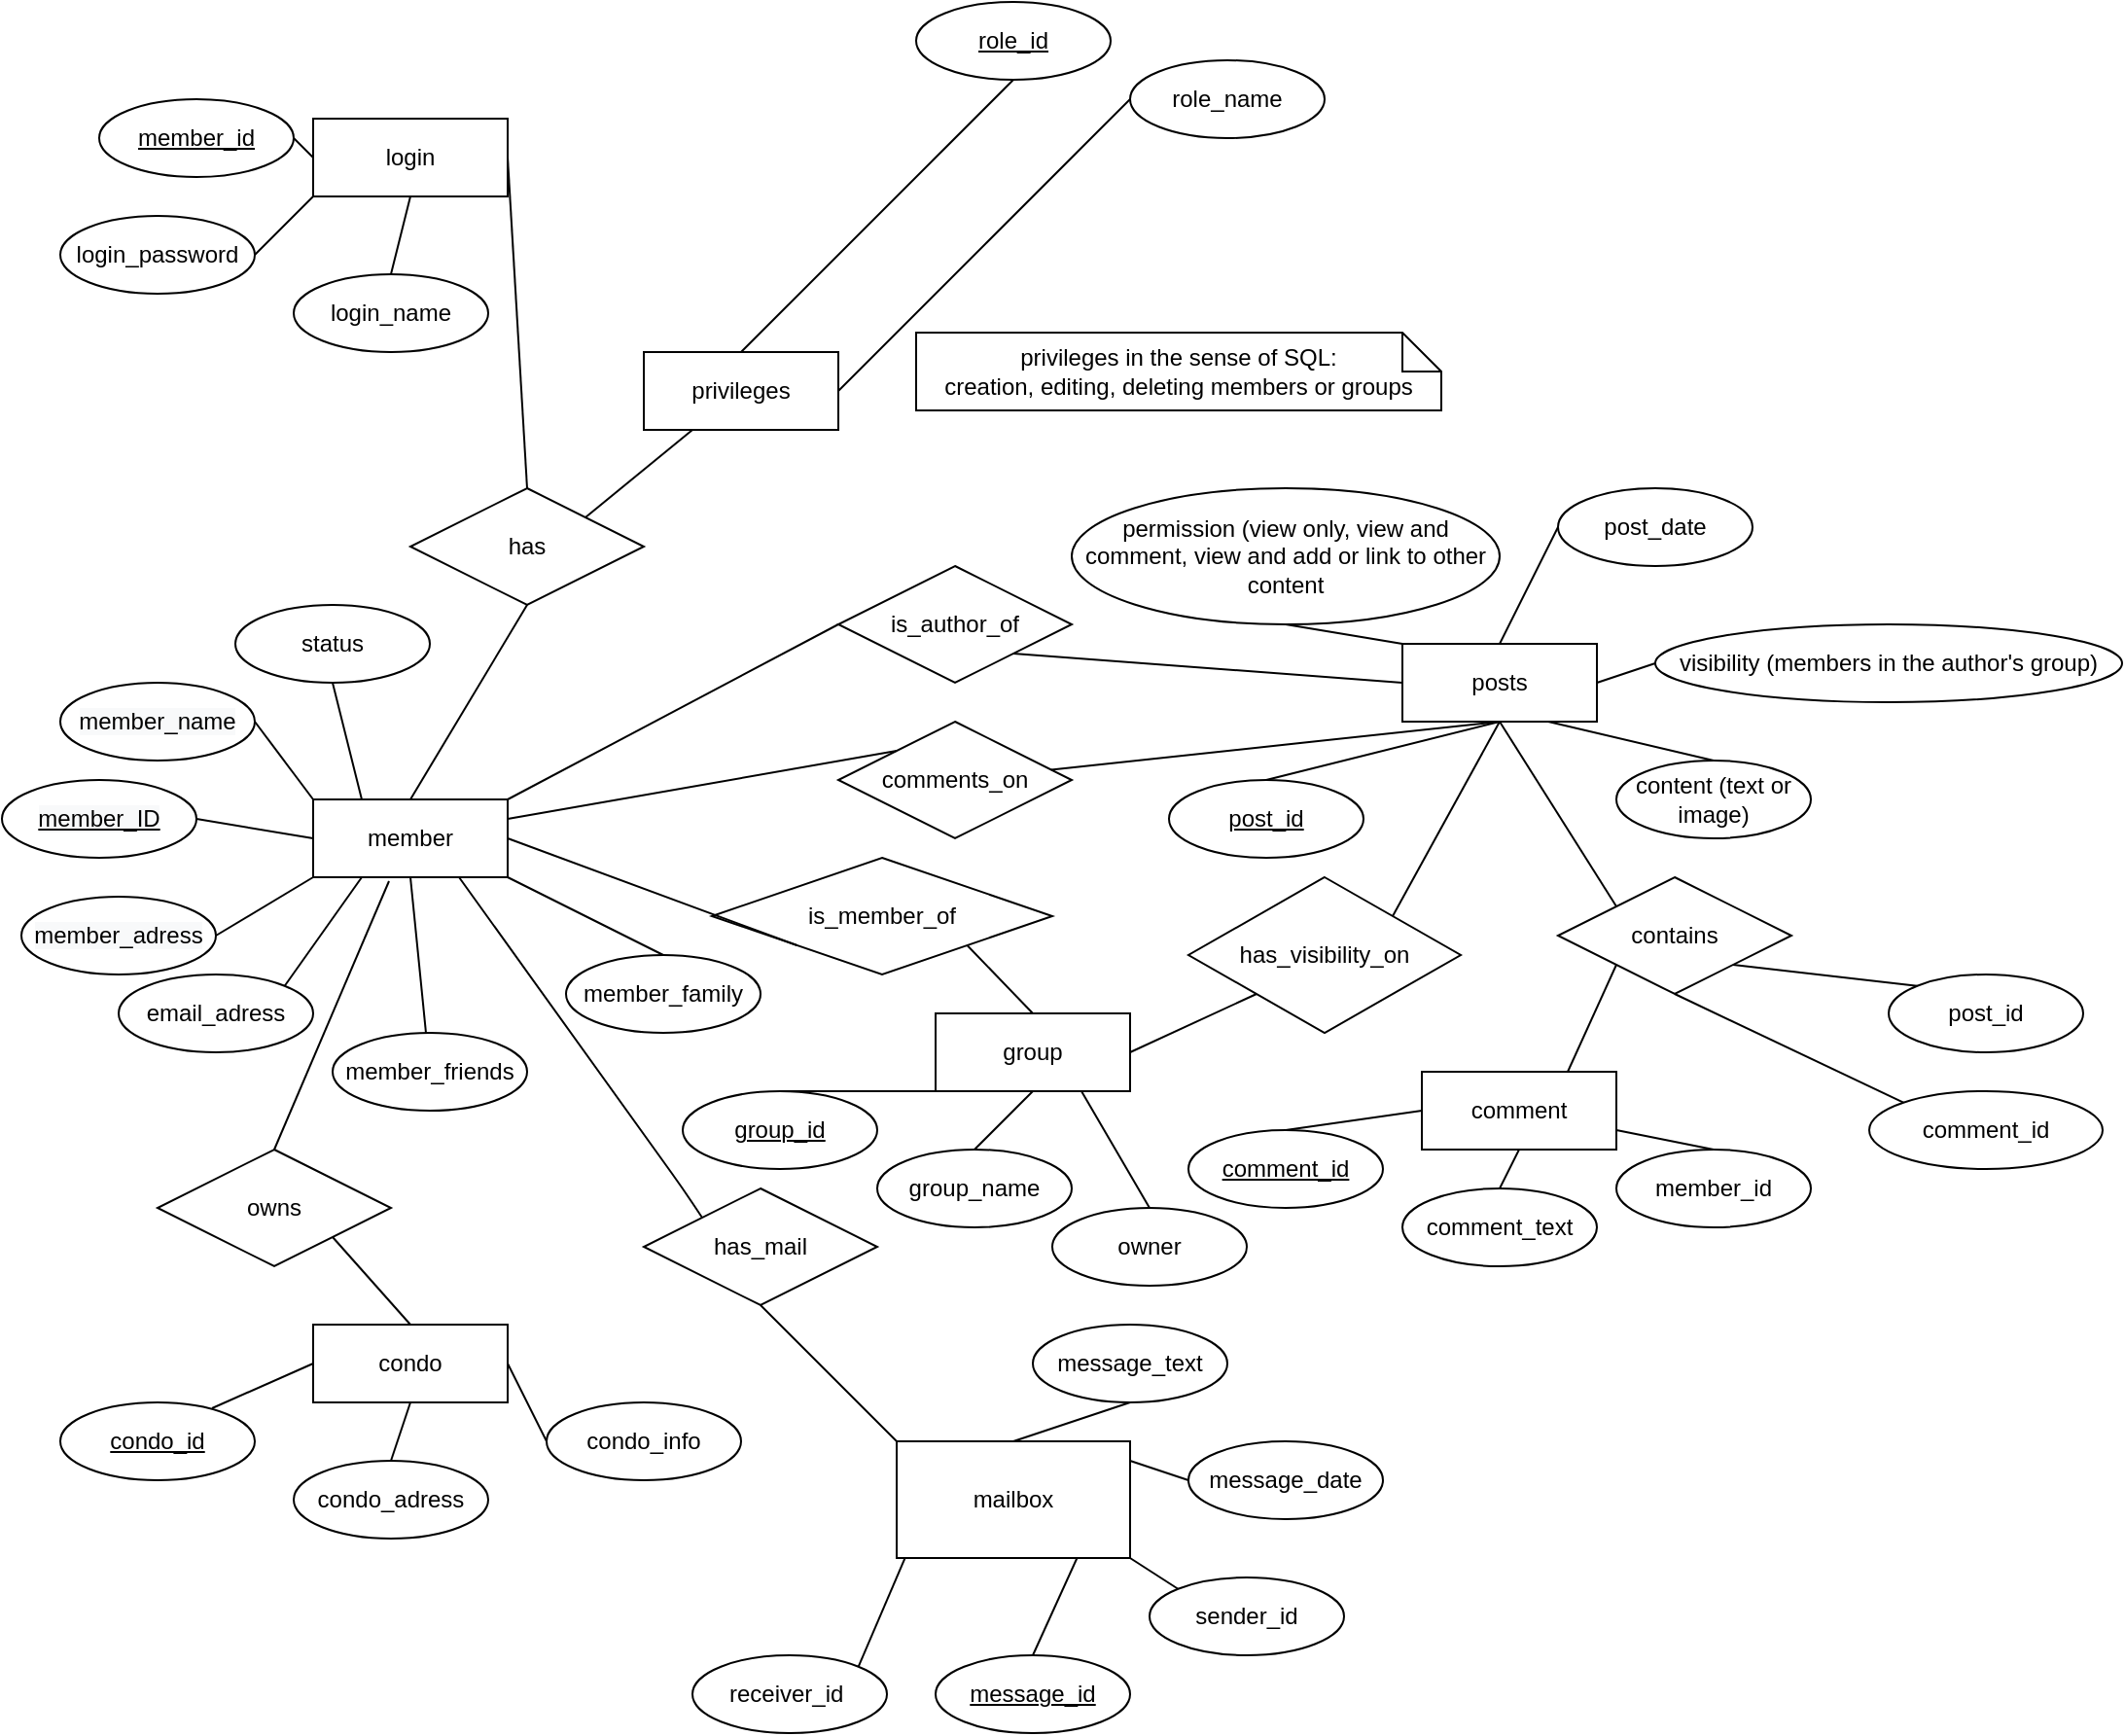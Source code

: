 <mxfile version="13.9.8" type="device"><diagram id="R2lEEEUBdFMjLlhIrx00" name="Page-1"><mxGraphModel dx="1662" dy="1862" grid="1" gridSize="10" guides="1" tooltips="1" connect="1" arrows="1" fold="1" page="1" pageScale="1" pageWidth="850" pageHeight="1100" math="0" shadow="0" extFonts="Permanent Marker^https://fonts.googleapis.com/css?family=Permanent+Marker"><root><mxCell id="0"/><mxCell id="1" parent="0"/><mxCell id="h3ni8Memsmb077APxhq8-2" value="member" style="whiteSpace=wrap;html=1;align=center;" parent="1" vertex="1"><mxGeometry x="170" y="390" width="100" height="40" as="geometry"/></mxCell><mxCell id="h3ni8Memsmb077APxhq8-4" value="email_adress" style="ellipse;whiteSpace=wrap;html=1;align=center;" parent="1" vertex="1"><mxGeometry x="70" y="480" width="100" height="40" as="geometry"/></mxCell><mxCell id="h3ni8Memsmb077APxhq8-8" value="member_family" style="ellipse;whiteSpace=wrap;html=1;align=center;" parent="1" vertex="1"><mxGeometry x="300" y="470" width="100" height="40" as="geometry"/></mxCell><mxCell id="h3ni8Memsmb077APxhq8-9" value="member_friends" style="ellipse;whiteSpace=wrap;html=1;align=center;" parent="1" vertex="1"><mxGeometry x="180" y="510" width="100" height="40" as="geometry"/></mxCell><mxCell id="h3ni8Memsmb077APxhq8-10" value="has" style="shape=rhombus;perimeter=rhombusPerimeter;whiteSpace=wrap;html=1;align=center;" parent="1" vertex="1"><mxGeometry x="220" y="230" width="120" height="60" as="geometry"/></mxCell><mxCell id="h3ni8Memsmb077APxhq8-11" value="login" style="whiteSpace=wrap;html=1;align=center;" parent="1" vertex="1"><mxGeometry x="170" y="40" width="100" height="40" as="geometry"/></mxCell><mxCell id="h3ni8Memsmb077APxhq8-13" value="login_password" style="ellipse;whiteSpace=wrap;html=1;align=center;" parent="1" vertex="1"><mxGeometry x="40" y="90" width="100" height="40" as="geometry"/></mxCell><mxCell id="h3ni8Memsmb077APxhq8-14" value="login_name" style="ellipse;whiteSpace=wrap;html=1;align=center;" parent="1" vertex="1"><mxGeometry x="160" y="120" width="100" height="40" as="geometry"/></mxCell><mxCell id="h3ni8Memsmb077APxhq8-17" value="member_id" style="ellipse;whiteSpace=wrap;html=1;align=center;fontStyle=4;" parent="1" vertex="1"><mxGeometry x="60" y="30" width="100" height="40" as="geometry"/></mxCell><mxCell id="h3ni8Memsmb077APxhq8-18" value="&lt;span style=&quot;color: rgb(0 , 0 , 0) ; font-family: &amp;#34;helvetica&amp;#34; ; font-size: 12px ; font-style: normal ; font-weight: 400 ; letter-spacing: normal ; text-align: center ; text-indent: 0px ; text-transform: none ; word-spacing: 0px ; background-color: rgb(248 , 249 , 250) ; display: inline ; float: none&quot;&gt;member_adress&lt;/span&gt;" style="ellipse;whiteSpace=wrap;html=1;align=center;" parent="1" vertex="1"><mxGeometry x="20" y="440" width="100" height="40" as="geometry"/></mxCell><mxCell id="h3ni8Memsmb077APxhq8-19" value="&#10;&#10;&lt;span style=&quot;color: rgb(0, 0, 0); font-family: helvetica; font-size: 12px; font-style: normal; font-weight: 400; letter-spacing: normal; text-align: center; text-indent: 0px; text-transform: none; word-spacing: 0px; background-color: rgb(248, 249, 250); display: inline; float: none;&quot;&gt;member_ID&lt;/span&gt;&#10;&#10;" style="ellipse;whiteSpace=wrap;html=1;align=center;fontStyle=4;" parent="1" vertex="1"><mxGeometry x="10" y="380" width="100" height="40" as="geometry"/></mxCell><mxCell id="h3ni8Memsmb077APxhq8-20" value="&#10;&#10;&lt;span style=&quot;color: rgb(0, 0, 0); font-family: helvetica; font-size: 12px; font-style: normal; font-weight: 400; letter-spacing: normal; text-align: center; text-indent: 0px; text-transform: none; word-spacing: 0px; background-color: rgb(248, 249, 250); display: inline; float: none;&quot;&gt;member_name&lt;/span&gt;&#10;&#10;" style="ellipse;whiteSpace=wrap;html=1;align=center;" parent="1" vertex="1"><mxGeometry x="40" y="330" width="100" height="40" as="geometry"/></mxCell><mxCell id="h3ni8Memsmb077APxhq8-21" value="" style="endArrow=none;html=1;exitX=1;exitY=0.5;exitDx=0;exitDy=0;entryX=0;entryY=0.5;entryDx=0;entryDy=0;" parent="1" source="h3ni8Memsmb077APxhq8-17" target="h3ni8Memsmb077APxhq8-11" edge="1"><mxGeometry width="50" height="50" relative="1" as="geometry"><mxPoint x="400" y="280" as="sourcePoint"/><mxPoint x="450" y="230" as="targetPoint"/></mxGeometry></mxCell><mxCell id="h3ni8Memsmb077APxhq8-22" value="" style="endArrow=none;html=1;exitX=0.5;exitY=0;exitDx=0;exitDy=0;entryX=0.5;entryY=1;entryDx=0;entryDy=0;" parent="1" source="h3ni8Memsmb077APxhq8-14" target="h3ni8Memsmb077APxhq8-11" edge="1"><mxGeometry width="50" height="50" relative="1" as="geometry"><mxPoint x="400" y="280" as="sourcePoint"/><mxPoint x="450" y="230" as="targetPoint"/></mxGeometry></mxCell><mxCell id="h3ni8Memsmb077APxhq8-23" value="" style="endArrow=none;html=1;exitX=1;exitY=0.5;exitDx=0;exitDy=0;entryX=0;entryY=1;entryDx=0;entryDy=0;" parent="1" source="h3ni8Memsmb077APxhq8-13" target="h3ni8Memsmb077APxhq8-11" edge="1"><mxGeometry width="50" height="50" relative="1" as="geometry"><mxPoint x="400" y="280" as="sourcePoint"/><mxPoint x="450" y="230" as="targetPoint"/></mxGeometry></mxCell><mxCell id="h3ni8Memsmb077APxhq8-24" value="privileges" style="whiteSpace=wrap;html=1;align=center;" parent="1" vertex="1"><mxGeometry x="340" y="160" width="100" height="40" as="geometry"/></mxCell><mxCell id="h3ni8Memsmb077APxhq8-25" value="role_id" style="ellipse;whiteSpace=wrap;html=1;align=center;fontStyle=4;" parent="1" vertex="1"><mxGeometry x="480" y="-20" width="100" height="40" as="geometry"/></mxCell><mxCell id="h3ni8Memsmb077APxhq8-27" value="role_name" style="ellipse;whiteSpace=wrap;html=1;align=center;" parent="1" vertex="1"><mxGeometry x="590" y="10" width="100" height="40" as="geometry"/></mxCell><mxCell id="h3ni8Memsmb077APxhq8-33" value="" style="endArrow=none;html=1;entryX=0;entryY=0.5;entryDx=0;entryDy=0;exitX=1;exitY=0.5;exitDx=0;exitDy=0;" parent="1" source="h3ni8Memsmb077APxhq8-24" target="h3ni8Memsmb077APxhq8-27" edge="1"><mxGeometry width="50" height="50" relative="1" as="geometry"><mxPoint x="400" y="160" as="sourcePoint"/><mxPoint x="450" y="110" as="targetPoint"/></mxGeometry></mxCell><mxCell id="h3ni8Memsmb077APxhq8-35" value="" style="endArrow=none;html=1;entryX=0.5;entryY=0;entryDx=0;entryDy=0;exitX=0.5;exitY=1;exitDx=0;exitDy=0;" parent="1" source="h3ni8Memsmb077APxhq8-25" target="h3ni8Memsmb077APxhq8-24" edge="1"><mxGeometry width="50" height="50" relative="1" as="geometry"><mxPoint x="400" y="160" as="sourcePoint"/><mxPoint x="450" y="110" as="targetPoint"/></mxGeometry></mxCell><mxCell id="h3ni8Memsmb077APxhq8-40" value="" style="endArrow=none;html=1;entryX=1;entryY=0.5;entryDx=0;entryDy=0;exitX=0.5;exitY=0;exitDx=0;exitDy=0;" parent="1" source="h3ni8Memsmb077APxhq8-10" target="h3ni8Memsmb077APxhq8-11" edge="1"><mxGeometry width="50" height="50" relative="1" as="geometry"><mxPoint x="400" y="160" as="sourcePoint"/><mxPoint x="450" y="110" as="targetPoint"/></mxGeometry></mxCell><mxCell id="h3ni8Memsmb077APxhq8-41" value="" style="endArrow=none;html=1;entryX=0.5;entryY=1;entryDx=0;entryDy=0;exitX=0.5;exitY=0;exitDx=0;exitDy=0;" parent="1" source="h3ni8Memsmb077APxhq8-2" target="h3ni8Memsmb077APxhq8-10" edge="1"><mxGeometry width="50" height="50" relative="1" as="geometry"><mxPoint x="400" y="380" as="sourcePoint"/><mxPoint x="450" y="330" as="targetPoint"/></mxGeometry></mxCell><mxCell id="h3ni8Memsmb077APxhq8-42" value="" style="endArrow=none;html=1;exitX=1;exitY=0.5;exitDx=0;exitDy=0;entryX=0;entryY=1;entryDx=0;entryDy=0;" parent="1" source="h3ni8Memsmb077APxhq8-18" target="h3ni8Memsmb077APxhq8-2" edge="1"><mxGeometry width="50" height="50" relative="1" as="geometry"><mxPoint x="400" y="380" as="sourcePoint"/><mxPoint x="450" y="330" as="targetPoint"/></mxGeometry></mxCell><mxCell id="h3ni8Memsmb077APxhq8-43" value="" style="endArrow=none;html=1;exitX=1;exitY=1;exitDx=0;exitDy=0;entryX=0.5;entryY=0;entryDx=0;entryDy=0;" parent="1" source="h3ni8Memsmb077APxhq8-2" target="h3ni8Memsmb077APxhq8-8" edge="1"><mxGeometry width="50" height="50" relative="1" as="geometry"><mxPoint x="400" y="380" as="sourcePoint"/><mxPoint x="450" y="330" as="targetPoint"/></mxGeometry></mxCell><mxCell id="h3ni8Memsmb077APxhq8-44" value="" style="endArrow=none;html=1;exitX=1;exitY=0.5;exitDx=0;exitDy=0;entryX=0;entryY=0.5;entryDx=0;entryDy=0;" parent="1" source="h3ni8Memsmb077APxhq8-19" target="h3ni8Memsmb077APxhq8-2" edge="1"><mxGeometry width="50" height="50" relative="1" as="geometry"><mxPoint x="400" y="380" as="sourcePoint"/><mxPoint x="450" y="330" as="targetPoint"/></mxGeometry></mxCell><mxCell id="h3ni8Memsmb077APxhq8-45" value="" style="endArrow=none;html=1;entryX=1;entryY=0.5;entryDx=0;entryDy=0;exitX=0;exitY=0;exitDx=0;exitDy=0;" parent="1" source="h3ni8Memsmb077APxhq8-2" target="h3ni8Memsmb077APxhq8-20" edge="1"><mxGeometry width="50" height="50" relative="1" as="geometry"><mxPoint x="400" y="380" as="sourcePoint"/><mxPoint x="450" y="330" as="targetPoint"/></mxGeometry></mxCell><mxCell id="h3ni8Memsmb077APxhq8-46" value="" style="endArrow=none;html=1;entryX=0.5;entryY=1;entryDx=0;entryDy=0;" parent="1" source="h3ni8Memsmb077APxhq8-9" target="h3ni8Memsmb077APxhq8-2" edge="1"><mxGeometry width="50" height="50" relative="1" as="geometry"><mxPoint x="400" y="380" as="sourcePoint"/><mxPoint x="450" y="330" as="targetPoint"/></mxGeometry></mxCell><mxCell id="h3ni8Memsmb077APxhq8-47" value="" style="endArrow=none;html=1;exitX=1;exitY=0;exitDx=0;exitDy=0;entryX=0.25;entryY=1;entryDx=0;entryDy=0;" parent="1" source="h3ni8Memsmb077APxhq8-4" target="h3ni8Memsmb077APxhq8-2" edge="1"><mxGeometry width="50" height="50" relative="1" as="geometry"><mxPoint x="400" y="380" as="sourcePoint"/><mxPoint x="450" y="330" as="targetPoint"/></mxGeometry></mxCell><mxCell id="h3ni8Memsmb077APxhq8-49" value="" style="endArrow=none;html=1;exitX=1;exitY=0;exitDx=0;exitDy=0;entryX=0.25;entryY=1;entryDx=0;entryDy=0;" parent="1" source="h3ni8Memsmb077APxhq8-10" target="h3ni8Memsmb077APxhq8-24" edge="1"><mxGeometry width="50" height="50" relative="1" as="geometry"><mxPoint x="400" y="210" as="sourcePoint"/><mxPoint x="450" y="160" as="targetPoint"/></mxGeometry></mxCell><mxCell id="h3ni8Memsmb077APxhq8-50" value="is_member_of" style="shape=rhombus;perimeter=rhombusPerimeter;whiteSpace=wrap;html=1;align=center;" parent="1" vertex="1"><mxGeometry x="375" y="420" width="175" height="60" as="geometry"/></mxCell><mxCell id="h3ni8Memsmb077APxhq8-51" value="group" style="whiteSpace=wrap;html=1;align=center;" parent="1" vertex="1"><mxGeometry x="490" y="500" width="100" height="40" as="geometry"/></mxCell><mxCell id="h3ni8Memsmb077APxhq8-52" value="group_id" style="ellipse;whiteSpace=wrap;html=1;align=center;fontStyle=4;" parent="1" vertex="1"><mxGeometry x="360" y="540" width="100" height="40" as="geometry"/></mxCell><mxCell id="h3ni8Memsmb077APxhq8-53" value="group_name" style="ellipse;whiteSpace=wrap;html=1;align=center;" parent="1" vertex="1"><mxGeometry x="460" y="570" width="100" height="40" as="geometry"/></mxCell><mxCell id="h3ni8Memsmb077APxhq8-54" value="" style="endArrow=none;html=1;exitX=0.5;exitY=0;exitDx=0;exitDy=0;entryX=0.5;entryY=1;entryDx=0;entryDy=0;" parent="1" source="h3ni8Memsmb077APxhq8-53" target="h3ni8Memsmb077APxhq8-51" edge="1"><mxGeometry width="50" height="50" relative="1" as="geometry"><mxPoint x="400" y="460" as="sourcePoint"/><mxPoint x="450" y="410" as="targetPoint"/></mxGeometry></mxCell><mxCell id="h3ni8Memsmb077APxhq8-55" value="" style="endArrow=none;html=1;entryX=0.25;entryY=1;entryDx=0;entryDy=0;exitX=0.5;exitY=0;exitDx=0;exitDy=0;" parent="1" source="h3ni8Memsmb077APxhq8-52" target="h3ni8Memsmb077APxhq8-51" edge="1"><mxGeometry width="50" height="50" relative="1" as="geometry"><mxPoint x="400" y="460" as="sourcePoint"/><mxPoint x="450" y="410" as="targetPoint"/></mxGeometry></mxCell><mxCell id="h3ni8Memsmb077APxhq8-56" value="" style="endArrow=none;html=1;exitX=1;exitY=0.5;exitDx=0;exitDy=0;entryX=0;entryY=1;entryDx=0;entryDy=0;" parent="1" source="h3ni8Memsmb077APxhq8-2" target="h3ni8Memsmb077APxhq8-50" edge="1"><mxGeometry width="50" height="50" relative="1" as="geometry"><mxPoint x="400" y="460" as="sourcePoint"/><mxPoint x="450" y="410" as="targetPoint"/></mxGeometry></mxCell><mxCell id="h3ni8Memsmb077APxhq8-57" value="" style="endArrow=none;html=1;entryX=1;entryY=1;entryDx=0;entryDy=0;exitX=0.5;exitY=0;exitDx=0;exitDy=0;" parent="1" source="h3ni8Memsmb077APxhq8-51" target="h3ni8Memsmb077APxhq8-50" edge="1"><mxGeometry width="50" height="50" relative="1" as="geometry"><mxPoint x="400" y="460" as="sourcePoint"/><mxPoint x="450" y="410" as="targetPoint"/></mxGeometry></mxCell><mxCell id="h3ni8Memsmb077APxhq8-58" value="is_author_of" style="shape=rhombus;perimeter=rhombusPerimeter;whiteSpace=wrap;html=1;align=center;" parent="1" vertex="1"><mxGeometry x="440" y="270" width="120" height="60" as="geometry"/></mxCell><mxCell id="h3ni8Memsmb077APxhq8-59" value="" style="endArrow=none;html=1;exitX=1;exitY=0;exitDx=0;exitDy=0;entryX=0;entryY=0.5;entryDx=0;entryDy=0;" parent="1" source="h3ni8Memsmb077APxhq8-2" target="h3ni8Memsmb077APxhq8-58" edge="1"><mxGeometry width="50" height="50" relative="1" as="geometry"><mxPoint x="400" y="460" as="sourcePoint"/><mxPoint x="450" y="410" as="targetPoint"/></mxGeometry></mxCell><mxCell id="h3ni8Memsmb077APxhq8-60" value="posts" style="whiteSpace=wrap;html=1;align=center;" parent="1" vertex="1"><mxGeometry x="730" y="310" width="100" height="40" as="geometry"/></mxCell><mxCell id="h3ni8Memsmb077APxhq8-61" value="post_id" style="ellipse;whiteSpace=wrap;html=1;align=center;fontStyle=4;" parent="1" vertex="1"><mxGeometry x="610" y="380" width="100" height="40" as="geometry"/></mxCell><mxCell id="h3ni8Memsmb077APxhq8-62" value="content (text or image)" style="ellipse;whiteSpace=wrap;html=1;align=center;" parent="1" vertex="1"><mxGeometry x="840" y="370" width="100" height="40" as="geometry"/></mxCell><mxCell id="h3ni8Memsmb077APxhq8-63" value="visibility (members in the author's group)" style="ellipse;whiteSpace=wrap;html=1;align=center;" parent="1" vertex="1"><mxGeometry x="860" y="300" width="240" height="40" as="geometry"/></mxCell><mxCell id="h3ni8Memsmb077APxhq8-64" value="post_date" style="ellipse;whiteSpace=wrap;html=1;align=center;" parent="1" vertex="1"><mxGeometry x="810" y="230" width="100" height="40" as="geometry"/></mxCell><mxCell id="h3ni8Memsmb077APxhq8-65" value="" style="endArrow=none;html=1;entryX=0.75;entryY=1;entryDx=0;entryDy=0;exitX=0.5;exitY=0;exitDx=0;exitDy=0;" parent="1" source="h3ni8Memsmb077APxhq8-62" target="h3ni8Memsmb077APxhq8-60" edge="1"><mxGeometry width="50" height="50" relative="1" as="geometry"><mxPoint x="460" y="440" as="sourcePoint"/><mxPoint x="510" y="390" as="targetPoint"/></mxGeometry></mxCell><mxCell id="h3ni8Memsmb077APxhq8-66" value="" style="endArrow=none;html=1;entryX=0.5;entryY=1;entryDx=0;entryDy=0;exitX=0.5;exitY=0;exitDx=0;exitDy=0;" parent="1" source="h3ni8Memsmb077APxhq8-61" target="h3ni8Memsmb077APxhq8-60" edge="1"><mxGeometry width="50" height="50" relative="1" as="geometry"><mxPoint x="690" y="370" as="sourcePoint"/><mxPoint x="510" y="390" as="targetPoint"/></mxGeometry></mxCell><mxCell id="h3ni8Memsmb077APxhq8-67" value="" style="endArrow=none;html=1;exitX=1;exitY=0.5;exitDx=0;exitDy=0;entryX=0;entryY=0.5;entryDx=0;entryDy=0;" parent="1" source="h3ni8Memsmb077APxhq8-60" edge="1" target="h3ni8Memsmb077APxhq8-63"><mxGeometry width="50" height="50" relative="1" as="geometry"><mxPoint x="460" y="440" as="sourcePoint"/><mxPoint x="840" y="320" as="targetPoint"/></mxGeometry></mxCell><mxCell id="h3ni8Memsmb077APxhq8-68" value="" style="endArrow=none;html=1;entryX=0;entryY=0.5;entryDx=0;entryDy=0;exitX=0.5;exitY=0;exitDx=0;exitDy=0;" parent="1" source="h3ni8Memsmb077APxhq8-60" target="h3ni8Memsmb077APxhq8-64" edge="1"><mxGeometry width="50" height="50" relative="1" as="geometry"><mxPoint x="460" y="440" as="sourcePoint"/><mxPoint x="510" y="390" as="targetPoint"/></mxGeometry></mxCell><mxCell id="h3ni8Memsmb077APxhq8-69" value="" style="endArrow=none;html=1;entryX=1;entryY=1;entryDx=0;entryDy=0;exitX=0;exitY=0.5;exitDx=0;exitDy=0;" parent="1" source="h3ni8Memsmb077APxhq8-60" target="h3ni8Memsmb077APxhq8-58" edge="1"><mxGeometry width="50" height="50" relative="1" as="geometry"><mxPoint x="400" y="460" as="sourcePoint"/><mxPoint x="450" y="410" as="targetPoint"/></mxGeometry></mxCell><mxCell id="h3ni8Memsmb077APxhq8-70" value="condo" style="whiteSpace=wrap;html=1;align=center;" parent="1" vertex="1"><mxGeometry x="170" y="660" width="100" height="40" as="geometry"/></mxCell><mxCell id="h3ni8Memsmb077APxhq8-71" value="owns" style="shape=rhombus;perimeter=rhombusPerimeter;whiteSpace=wrap;html=1;align=center;" parent="1" vertex="1"><mxGeometry x="90" y="570" width="120" height="60" as="geometry"/></mxCell><mxCell id="h3ni8Memsmb077APxhq8-72" value="condo_adress" style="ellipse;whiteSpace=wrap;html=1;align=center;" parent="1" vertex="1"><mxGeometry x="160" y="730" width="100" height="40" as="geometry"/></mxCell><mxCell id="h3ni8Memsmb077APxhq8-73" value="condo_id" style="ellipse;whiteSpace=wrap;html=1;align=center;fontStyle=4;" parent="1" vertex="1"><mxGeometry x="40" y="700" width="100" height="40" as="geometry"/></mxCell><mxCell id="h3ni8Memsmb077APxhq8-74" value="" style="endArrow=none;html=1;entryX=0.39;entryY=1.05;entryDx=0;entryDy=0;exitX=0.5;exitY=0;exitDx=0;exitDy=0;entryPerimeter=0;" parent="1" source="h3ni8Memsmb077APxhq8-71" target="h3ni8Memsmb077APxhq8-2" edge="1"><mxGeometry width="50" height="50" relative="1" as="geometry"><mxPoint x="400" y="600" as="sourcePoint"/><mxPoint x="450" y="550" as="targetPoint"/></mxGeometry></mxCell><mxCell id="h3ni8Memsmb077APxhq8-75" value="" style="endArrow=none;html=1;exitX=1;exitY=1;exitDx=0;exitDy=0;entryX=0.5;entryY=0;entryDx=0;entryDy=0;" parent="1" source="h3ni8Memsmb077APxhq8-71" target="h3ni8Memsmb077APxhq8-70" edge="1"><mxGeometry width="50" height="50" relative="1" as="geometry"><mxPoint x="400" y="600" as="sourcePoint"/><mxPoint x="450" y="550" as="targetPoint"/></mxGeometry></mxCell><mxCell id="h3ni8Memsmb077APxhq8-76" value="condo_info" style="ellipse;whiteSpace=wrap;html=1;align=center;" parent="1" vertex="1"><mxGeometry x="290" y="700" width="100" height="40" as="geometry"/></mxCell><mxCell id="h3ni8Memsmb077APxhq8-77" value="" style="endArrow=none;html=1;exitX=0;exitY=0.5;exitDx=0;exitDy=0;entryX=1;entryY=0.5;entryDx=0;entryDy=0;" parent="1" source="h3ni8Memsmb077APxhq8-76" target="h3ni8Memsmb077APxhq8-70" edge="1"><mxGeometry width="50" height="50" relative="1" as="geometry"><mxPoint x="400" y="600" as="sourcePoint"/><mxPoint x="450" y="550" as="targetPoint"/></mxGeometry></mxCell><mxCell id="h3ni8Memsmb077APxhq8-78" value="" style="endArrow=none;html=1;exitX=0.5;exitY=0;exitDx=0;exitDy=0;entryX=0.5;entryY=1;entryDx=0;entryDy=0;" parent="1" source="h3ni8Memsmb077APxhq8-72" target="h3ni8Memsmb077APxhq8-70" edge="1"><mxGeometry width="50" height="50" relative="1" as="geometry"><mxPoint x="400" y="600" as="sourcePoint"/><mxPoint x="450" y="550" as="targetPoint"/></mxGeometry></mxCell><mxCell id="h3ni8Memsmb077APxhq8-79" value="" style="endArrow=none;html=1;exitX=0.78;exitY=0.075;exitDx=0;exitDy=0;exitPerimeter=0;entryX=0;entryY=0.5;entryDx=0;entryDy=0;" parent="1" source="h3ni8Memsmb077APxhq8-73" target="h3ni8Memsmb077APxhq8-70" edge="1"><mxGeometry width="50" height="50" relative="1" as="geometry"><mxPoint x="400" y="600" as="sourcePoint"/><mxPoint x="450" y="550" as="targetPoint"/></mxGeometry></mxCell><mxCell id="h3ni8Memsmb077APxhq8-80" value="comments_on" style="shape=rhombus;perimeter=rhombusPerimeter;whiteSpace=wrap;html=1;align=center;" parent="1" vertex="1"><mxGeometry x="440" y="350" width="120" height="60" as="geometry"/></mxCell><mxCell id="h3ni8Memsmb077APxhq8-81" value="comment" style="whiteSpace=wrap;html=1;align=center;" parent="1" vertex="1"><mxGeometry x="740" y="530" width="100" height="40" as="geometry"/></mxCell><mxCell id="h3ni8Memsmb077APxhq8-82" value="comment_id" style="ellipse;whiteSpace=wrap;html=1;align=center;fontStyle=4;" parent="1" vertex="1"><mxGeometry x="620" y="560" width="100" height="40" as="geometry"/></mxCell><mxCell id="h3ni8Memsmb077APxhq8-83" value="comment_text" style="ellipse;whiteSpace=wrap;html=1;align=center;" parent="1" vertex="1"><mxGeometry x="730" y="590" width="100" height="40" as="geometry"/></mxCell><mxCell id="h3ni8Memsmb077APxhq8-85" value="" style="endArrow=none;html=1;entryX=0.5;entryY=1;entryDx=0;entryDy=0;exitX=0.5;exitY=0;exitDx=0;exitDy=0;" parent="1" source="h3ni8Memsmb077APxhq8-83" target="h3ni8Memsmb077APxhq8-81" edge="1"><mxGeometry width="50" height="50" relative="1" as="geometry"><mxPoint x="470" y="570" as="sourcePoint"/><mxPoint x="520" y="520" as="targetPoint"/></mxGeometry></mxCell><mxCell id="h3ni8Memsmb077APxhq8-86" value="" style="endArrow=none;html=1;entryX=0;entryY=0.5;entryDx=0;entryDy=0;exitX=0.5;exitY=0;exitDx=0;exitDy=0;" parent="1" source="h3ni8Memsmb077APxhq8-82" target="h3ni8Memsmb077APxhq8-81" edge="1"><mxGeometry width="50" height="50" relative="1" as="geometry"><mxPoint x="680" y="570" as="sourcePoint"/><mxPoint x="460" y="540" as="targetPoint"/></mxGeometry></mxCell><mxCell id="h3ni8Memsmb077APxhq8-87" value="" style="endArrow=none;html=1;entryX=0;entryY=0;entryDx=0;entryDy=0;exitX=1;exitY=0.25;exitDx=0;exitDy=0;" parent="1" source="h3ni8Memsmb077APxhq8-2" target="h3ni8Memsmb077APxhq8-80" edge="1"><mxGeometry width="50" height="50" relative="1" as="geometry"><mxPoint x="280" y="420" as="sourcePoint"/><mxPoint x="450" y="530" as="targetPoint"/></mxGeometry></mxCell><mxCell id="h3ni8Memsmb077APxhq8-88" value="" style="endArrow=none;html=1;entryX=0.5;entryY=1;entryDx=0;entryDy=0;" parent="1" source="h3ni8Memsmb077APxhq8-80" target="h3ni8Memsmb077APxhq8-60" edge="1"><mxGeometry width="50" height="50" relative="1" as="geometry"><mxPoint x="730" y="440" as="sourcePoint"/><mxPoint x="510" y="510" as="targetPoint"/></mxGeometry></mxCell><mxCell id="h3ni8Memsmb077APxhq8-89" value="member_id" style="ellipse;whiteSpace=wrap;html=1;align=center;" parent="1" vertex="1"><mxGeometry x="840" y="570" width="100" height="40" as="geometry"/></mxCell><mxCell id="h3ni8Memsmb077APxhq8-90" value="post_id" style="ellipse;whiteSpace=wrap;html=1;align=center;" parent="1" vertex="1"><mxGeometry x="980" y="480" width="100" height="40" as="geometry"/></mxCell><mxCell id="h3ni8Memsmb077APxhq8-92" value="" style="endArrow=none;html=1;entryX=1;entryY=1;entryDx=0;entryDy=0;exitX=0;exitY=0;exitDx=0;exitDy=0;" parent="1" source="h3ni8Memsmb077APxhq8-90" target="Rss6tyHD50AQzj5xC_tv-4" edge="1"><mxGeometry width="50" height="50" relative="1" as="geometry"><mxPoint x="710" y="560" as="sourcePoint"/><mxPoint x="760" y="510" as="targetPoint"/></mxGeometry></mxCell><mxCell id="h3ni8Memsmb077APxhq8-93" value="has_mail" style="shape=rhombus;perimeter=rhombusPerimeter;whiteSpace=wrap;html=1;align=center;" parent="1" vertex="1"><mxGeometry x="340" y="590" width="120" height="60" as="geometry"/></mxCell><mxCell id="h3ni8Memsmb077APxhq8-94" value="" style="endArrow=none;html=1;entryX=0.75;entryY=1;entryDx=0;entryDy=0;exitX=0;exitY=0;exitDx=0;exitDy=0;" parent="1" source="h3ni8Memsmb077APxhq8-93" target="h3ni8Memsmb077APxhq8-2" edge="1"><mxGeometry width="50" height="50" relative="1" as="geometry"><mxPoint x="190" y="670" as="sourcePoint"/><mxPoint x="240" y="620" as="targetPoint"/><Array as="points"><mxPoint x="360" y="590"/></Array></mxGeometry></mxCell><mxCell id="h3ni8Memsmb077APxhq8-96" value="message_id" style="ellipse;whiteSpace=wrap;html=1;align=center;fontStyle=4;" parent="1" vertex="1"><mxGeometry x="490" y="830" width="100" height="40" as="geometry"/></mxCell><mxCell id="h3ni8Memsmb077APxhq8-97" value="sender_id" style="ellipse;whiteSpace=wrap;html=1;align=center;" parent="1" vertex="1"><mxGeometry x="600" y="790" width="100" height="40" as="geometry"/></mxCell><mxCell id="h3ni8Memsmb077APxhq8-98" value="receiver_id&amp;nbsp;" style="ellipse;whiteSpace=wrap;html=1;align=center;" parent="1" vertex="1"><mxGeometry x="365" y="830" width="100" height="40" as="geometry"/></mxCell><mxCell id="h3ni8Memsmb077APxhq8-100" value="message_date" style="ellipse;whiteSpace=wrap;html=1;align=center;" parent="1" vertex="1"><mxGeometry x="620" y="720" width="100" height="40" as="geometry"/></mxCell><mxCell id="h3ni8Memsmb077APxhq8-101" value="message_text" style="ellipse;whiteSpace=wrap;html=1;align=center;" parent="1" vertex="1"><mxGeometry x="540" y="660" width="100" height="40" as="geometry"/></mxCell><mxCell id="h3ni8Memsmb077APxhq8-102" value="" style="endArrow=none;html=1;exitX=0.5;exitY=0;exitDx=0;exitDy=0;entryX=1;entryY=0;entryDx=0;entryDy=0;" parent="1" source="h3ni8Memsmb077APxhq8-96" target="Rss6tyHD50AQzj5xC_tv-1" edge="1"><mxGeometry width="50" height="50" relative="1" as="geometry"><mxPoint x="280" y="670" as="sourcePoint"/><mxPoint x="330" y="620" as="targetPoint"/></mxGeometry></mxCell><mxCell id="h3ni8Memsmb077APxhq8-103" value="" style="endArrow=none;html=1;entryX=0;entryY=0.5;entryDx=0;entryDy=0;exitX=0.75;exitY=0;exitDx=0;exitDy=0;" parent="1" source="Rss6tyHD50AQzj5xC_tv-1" target="h3ni8Memsmb077APxhq8-100" edge="1"><mxGeometry width="50" height="50" relative="1" as="geometry"><mxPoint x="280" y="670" as="sourcePoint"/><mxPoint x="330" y="620" as="targetPoint"/></mxGeometry></mxCell><mxCell id="h3ni8Memsmb077APxhq8-104" value="" style="endArrow=none;html=1;entryX=0.5;entryY=1;entryDx=0;entryDy=0;exitX=0.5;exitY=0;exitDx=0;exitDy=0;" parent="1" source="Rss6tyHD50AQzj5xC_tv-1" target="h3ni8Memsmb077APxhq8-101" edge="1"><mxGeometry width="50" height="50" relative="1" as="geometry"><mxPoint x="280" y="670" as="sourcePoint"/><mxPoint x="330" y="620" as="targetPoint"/></mxGeometry></mxCell><mxCell id="h3ni8Memsmb077APxhq8-105" value="" style="endArrow=none;html=1;entryX=0.25;entryY=0;entryDx=0;entryDy=0;exitX=1;exitY=0;exitDx=0;exitDy=0;" parent="1" source="h3ni8Memsmb077APxhq8-98" target="Rss6tyHD50AQzj5xC_tv-1" edge="1"><mxGeometry width="50" height="50" relative="1" as="geometry"><mxPoint x="280" y="670" as="sourcePoint"/><mxPoint x="330" y="620" as="targetPoint"/></mxGeometry></mxCell><mxCell id="syieMKZuZGmAm5HJCXAZ-3" value="status" style="ellipse;whiteSpace=wrap;html=1;align=center;" parent="1" vertex="1"><mxGeometry x="130" y="290" width="100" height="40" as="geometry"/></mxCell><mxCell id="syieMKZuZGmAm5HJCXAZ-6" style="edgeStyle=orthogonalEdgeStyle;rounded=0;orthogonalLoop=1;jettySize=auto;html=1;exitX=0.5;exitY=1;exitDx=0;exitDy=0;endArrow=none;endFill=0;" parent="1" source="syieMKZuZGmAm5HJCXAZ-3" target="syieMKZuZGmAm5HJCXAZ-3" edge="1"><mxGeometry relative="1" as="geometry"/></mxCell><mxCell id="syieMKZuZGmAm5HJCXAZ-8" value="" style="endArrow=none;html=1;entryX=0.5;entryY=1;entryDx=0;entryDy=0;exitX=0.25;exitY=0;exitDx=0;exitDy=0;" parent="1" source="h3ni8Memsmb077APxhq8-2" target="syieMKZuZGmAm5HJCXAZ-3" edge="1"><mxGeometry width="50" height="50" relative="1" as="geometry"><mxPoint x="170" y="380" as="sourcePoint"/><mxPoint x="220" y="330" as="targetPoint"/></mxGeometry></mxCell><mxCell id="Rss6tyHD50AQzj5xC_tv-1" value="mailbox" style="rounded=0;whiteSpace=wrap;html=1;" parent="1" vertex="1"><mxGeometry x="470" y="720" width="120" height="60" as="geometry"/></mxCell><mxCell id="Rss6tyHD50AQzj5xC_tv-2" value="" style="endArrow=none;html=1;entryX=0.5;entryY=1;entryDx=0;entryDy=0;exitX=0;exitY=0;exitDx=0;exitDy=0;" parent="1" source="Rss6tyHD50AQzj5xC_tv-1" target="h3ni8Memsmb077APxhq8-93" edge="1"><mxGeometry width="50" height="50" relative="1" as="geometry"><mxPoint x="420" y="710" as="sourcePoint"/><mxPoint x="470" y="660" as="targetPoint"/></mxGeometry></mxCell><mxCell id="Rss6tyHD50AQzj5xC_tv-3" value="" style="endArrow=none;html=1;entryX=1;entryY=1;entryDx=0;entryDy=0;exitX=0;exitY=0;exitDx=0;exitDy=0;" parent="1" source="h3ni8Memsmb077APxhq8-97" target="Rss6tyHD50AQzj5xC_tv-1" edge="1"><mxGeometry width="50" height="50" relative="1" as="geometry"><mxPoint x="760" y="830" as="sourcePoint"/><mxPoint x="810" y="780" as="targetPoint"/></mxGeometry></mxCell><mxCell id="Rss6tyHD50AQzj5xC_tv-4" value="contains" style="shape=rhombus;perimeter=rhombusPerimeter;whiteSpace=wrap;html=1;align=center;" parent="1" vertex="1"><mxGeometry x="810" y="430" width="120" height="60" as="geometry"/></mxCell><mxCell id="Rss6tyHD50AQzj5xC_tv-6" value="" style="endArrow=none;html=1;entryX=0.5;entryY=1;entryDx=0;entryDy=0;exitX=0;exitY=0;exitDx=0;exitDy=0;" parent="1" source="Rss6tyHD50AQzj5xC_tv-4" target="h3ni8Memsmb077APxhq8-60" edge="1"><mxGeometry width="50" height="50" relative="1" as="geometry"><mxPoint x="780" y="440" as="sourcePoint"/><mxPoint x="830" y="390" as="targetPoint"/></mxGeometry></mxCell><mxCell id="Rss6tyHD50AQzj5xC_tv-7" value="" style="endArrow=none;html=1;entryX=0;entryY=1;entryDx=0;entryDy=0;exitX=0.75;exitY=0;exitDx=0;exitDy=0;" parent="1" source="h3ni8Memsmb077APxhq8-81" target="Rss6tyHD50AQzj5xC_tv-4" edge="1"><mxGeometry width="50" height="50" relative="1" as="geometry"><mxPoint x="790" y="510" as="sourcePoint"/><mxPoint x="840" y="460" as="targetPoint"/></mxGeometry></mxCell><mxCell id="Rss6tyHD50AQzj5xC_tv-9" value="comment_id" style="ellipse;whiteSpace=wrap;html=1;" parent="1" vertex="1"><mxGeometry x="970" y="540" width="120" height="40" as="geometry"/></mxCell><mxCell id="Rss6tyHD50AQzj5xC_tv-10" value="" style="endArrow=none;html=1;entryX=0.5;entryY=1;entryDx=0;entryDy=0;exitX=0;exitY=0;exitDx=0;exitDy=0;" parent="1" source="Rss6tyHD50AQzj5xC_tv-9" target="Rss6tyHD50AQzj5xC_tv-4" edge="1"><mxGeometry width="50" height="50" relative="1" as="geometry"><mxPoint x="880" y="540" as="sourcePoint"/><mxPoint x="930" y="490" as="targetPoint"/></mxGeometry></mxCell><mxCell id="Rss6tyHD50AQzj5xC_tv-11" value="" style="endArrow=none;html=1;exitX=1;exitY=0.75;exitDx=0;exitDy=0;entryX=0.5;entryY=0;entryDx=0;entryDy=0;" parent="1" source="h3ni8Memsmb077APxhq8-81" target="h3ni8Memsmb077APxhq8-89" edge="1"><mxGeometry width="50" height="50" relative="1" as="geometry"><mxPoint x="830" y="560" as="sourcePoint"/><mxPoint x="880" y="510" as="targetPoint"/></mxGeometry></mxCell><mxCell id="Rss6tyHD50AQzj5xC_tv-12" value="has_visibility_on" style="rhombus;whiteSpace=wrap;html=1;" parent="1" vertex="1"><mxGeometry x="620" y="430" width="140" height="80" as="geometry"/></mxCell><mxCell id="Rss6tyHD50AQzj5xC_tv-13" value="" style="endArrow=none;html=1;exitX=1;exitY=0.5;exitDx=0;exitDy=0;entryX=0;entryY=1;entryDx=0;entryDy=0;" parent="1" source="h3ni8Memsmb077APxhq8-51" target="Rss6tyHD50AQzj5xC_tv-12" edge="1"><mxGeometry width="50" height="50" relative="1" as="geometry"><mxPoint x="630" y="540" as="sourcePoint"/><mxPoint x="680" y="490" as="targetPoint"/></mxGeometry></mxCell><mxCell id="Rss6tyHD50AQzj5xC_tv-14" value="" style="endArrow=none;html=1;entryX=0.5;entryY=1;entryDx=0;entryDy=0;exitX=1;exitY=0;exitDx=0;exitDy=0;" parent="1" source="Rss6tyHD50AQzj5xC_tv-12" target="h3ni8Memsmb077APxhq8-60" edge="1"><mxGeometry width="50" height="50" relative="1" as="geometry"><mxPoint x="740" y="440" as="sourcePoint"/><mxPoint x="790" y="390" as="targetPoint"/></mxGeometry></mxCell><mxCell id="Rss6tyHD50AQzj5xC_tv-15" value="permission (view only, view and comment, view and add or link to other content" style="ellipse;whiteSpace=wrap;html=1;" parent="1" vertex="1"><mxGeometry x="560" y="230" width="220" height="70" as="geometry"/></mxCell><mxCell id="Rss6tyHD50AQzj5xC_tv-16" value="" style="endArrow=none;html=1;entryX=0.5;entryY=1;entryDx=0;entryDy=0;exitX=0;exitY=0;exitDx=0;exitDy=0;" parent="1" source="h3ni8Memsmb077APxhq8-60" target="Rss6tyHD50AQzj5xC_tv-15" edge="1"><mxGeometry width="50" height="50" relative="1" as="geometry"><mxPoint x="660" y="340" as="sourcePoint"/><mxPoint x="710" y="290" as="targetPoint"/></mxGeometry></mxCell><mxCell id="bnH_Q5yNdZjXjqp3-PJ9-1" value="privileges in the sense of SQL:&lt;br&gt;creation, editing, deleting members or groups" style="shape=note;size=20;whiteSpace=wrap;html=1;" vertex="1" parent="1"><mxGeometry x="480" y="150" width="270" height="40" as="geometry"/></mxCell><mxCell id="bnH_Q5yNdZjXjqp3-PJ9-3" value="owner" style="ellipse;whiteSpace=wrap;html=1;align=center;" vertex="1" parent="1"><mxGeometry x="550" y="600" width="100" height="40" as="geometry"/></mxCell><mxCell id="bnH_Q5yNdZjXjqp3-PJ9-4" value="" style="endArrow=none;html=1;entryX=0.75;entryY=1;entryDx=0;entryDy=0;exitX=0.5;exitY=0;exitDx=0;exitDy=0;" edge="1" parent="1" source="bnH_Q5yNdZjXjqp3-PJ9-3" target="h3ni8Memsmb077APxhq8-51"><mxGeometry width="50" height="50" relative="1" as="geometry"><mxPoint x="580" y="610" as="sourcePoint"/><mxPoint x="630" y="560" as="targetPoint"/></mxGeometry></mxCell></root></mxGraphModel></diagram></mxfile>